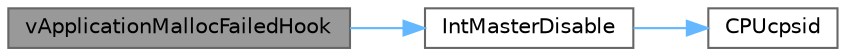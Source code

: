 digraph "vApplicationMallocFailedHook"
{
 // LATEX_PDF_SIZE
  bgcolor="transparent";
  edge [fontname=Helvetica,fontsize=10,labelfontname=Helvetica,labelfontsize=10];
  node [fontname=Helvetica,fontsize=10,shape=box,height=0.2,width=0.4];
  rankdir="LR";
  Node1 [id="Node000001",label="vApplicationMallocFailedHook",height=0.2,width=0.4,color="gray40", fillcolor="grey60", style="filled", fontcolor="black",tooltip="Hook function called when a memory allocation fails."];
  Node1 -> Node2 [id="edge1_Node000001_Node000002",color="steelblue1",style="solid",tooltip=" "];
  Node2 [id="Node000002",label="IntMasterDisable",height=0.2,width=0.4,color="grey40", fillcolor="white", style="filled",URL="$group__interrupt__api.html#gae3724c6b65b8461cf0441f09b13fadf5",tooltip=" "];
  Node2 -> Node3 [id="edge2_Node000002_Node000003",color="steelblue1",style="solid",tooltip=" "];
  Node3 [id="Node000003",label="CPUcpsid",height=0.2,width=0.4,color="grey40", fillcolor="white", style="filled",URL="$cpu_8h.html#a491d851c4f7fff1f9f66aa778b0671b0",tooltip=" "];
}
